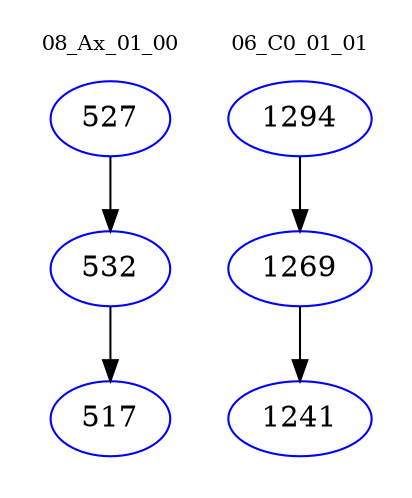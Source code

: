 digraph{
subgraph cluster_0 {
color = white
label = "08_Ax_01_00";
fontsize=10;
T0_527 [label="527", color="blue"]
T0_527 -> T0_532 [color="black"]
T0_532 [label="532", color="blue"]
T0_532 -> T0_517 [color="black"]
T0_517 [label="517", color="blue"]
}
subgraph cluster_1 {
color = white
label = "06_C0_01_01";
fontsize=10;
T1_1294 [label="1294", color="blue"]
T1_1294 -> T1_1269 [color="black"]
T1_1269 [label="1269", color="blue"]
T1_1269 -> T1_1241 [color="black"]
T1_1241 [label="1241", color="blue"]
}
}
